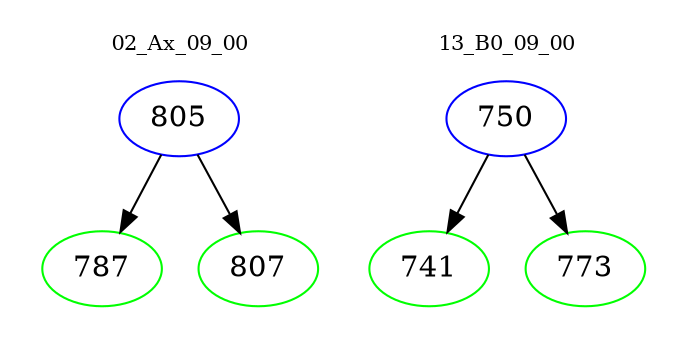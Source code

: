 digraph{
subgraph cluster_0 {
color = white
label = "02_Ax_09_00";
fontsize=10;
T0_805 [label="805", color="blue"]
T0_805 -> T0_787 [color="black"]
T0_787 [label="787", color="green"]
T0_805 -> T0_807 [color="black"]
T0_807 [label="807", color="green"]
}
subgraph cluster_1 {
color = white
label = "13_B0_09_00";
fontsize=10;
T1_750 [label="750", color="blue"]
T1_750 -> T1_741 [color="black"]
T1_741 [label="741", color="green"]
T1_750 -> T1_773 [color="black"]
T1_773 [label="773", color="green"]
}
}
